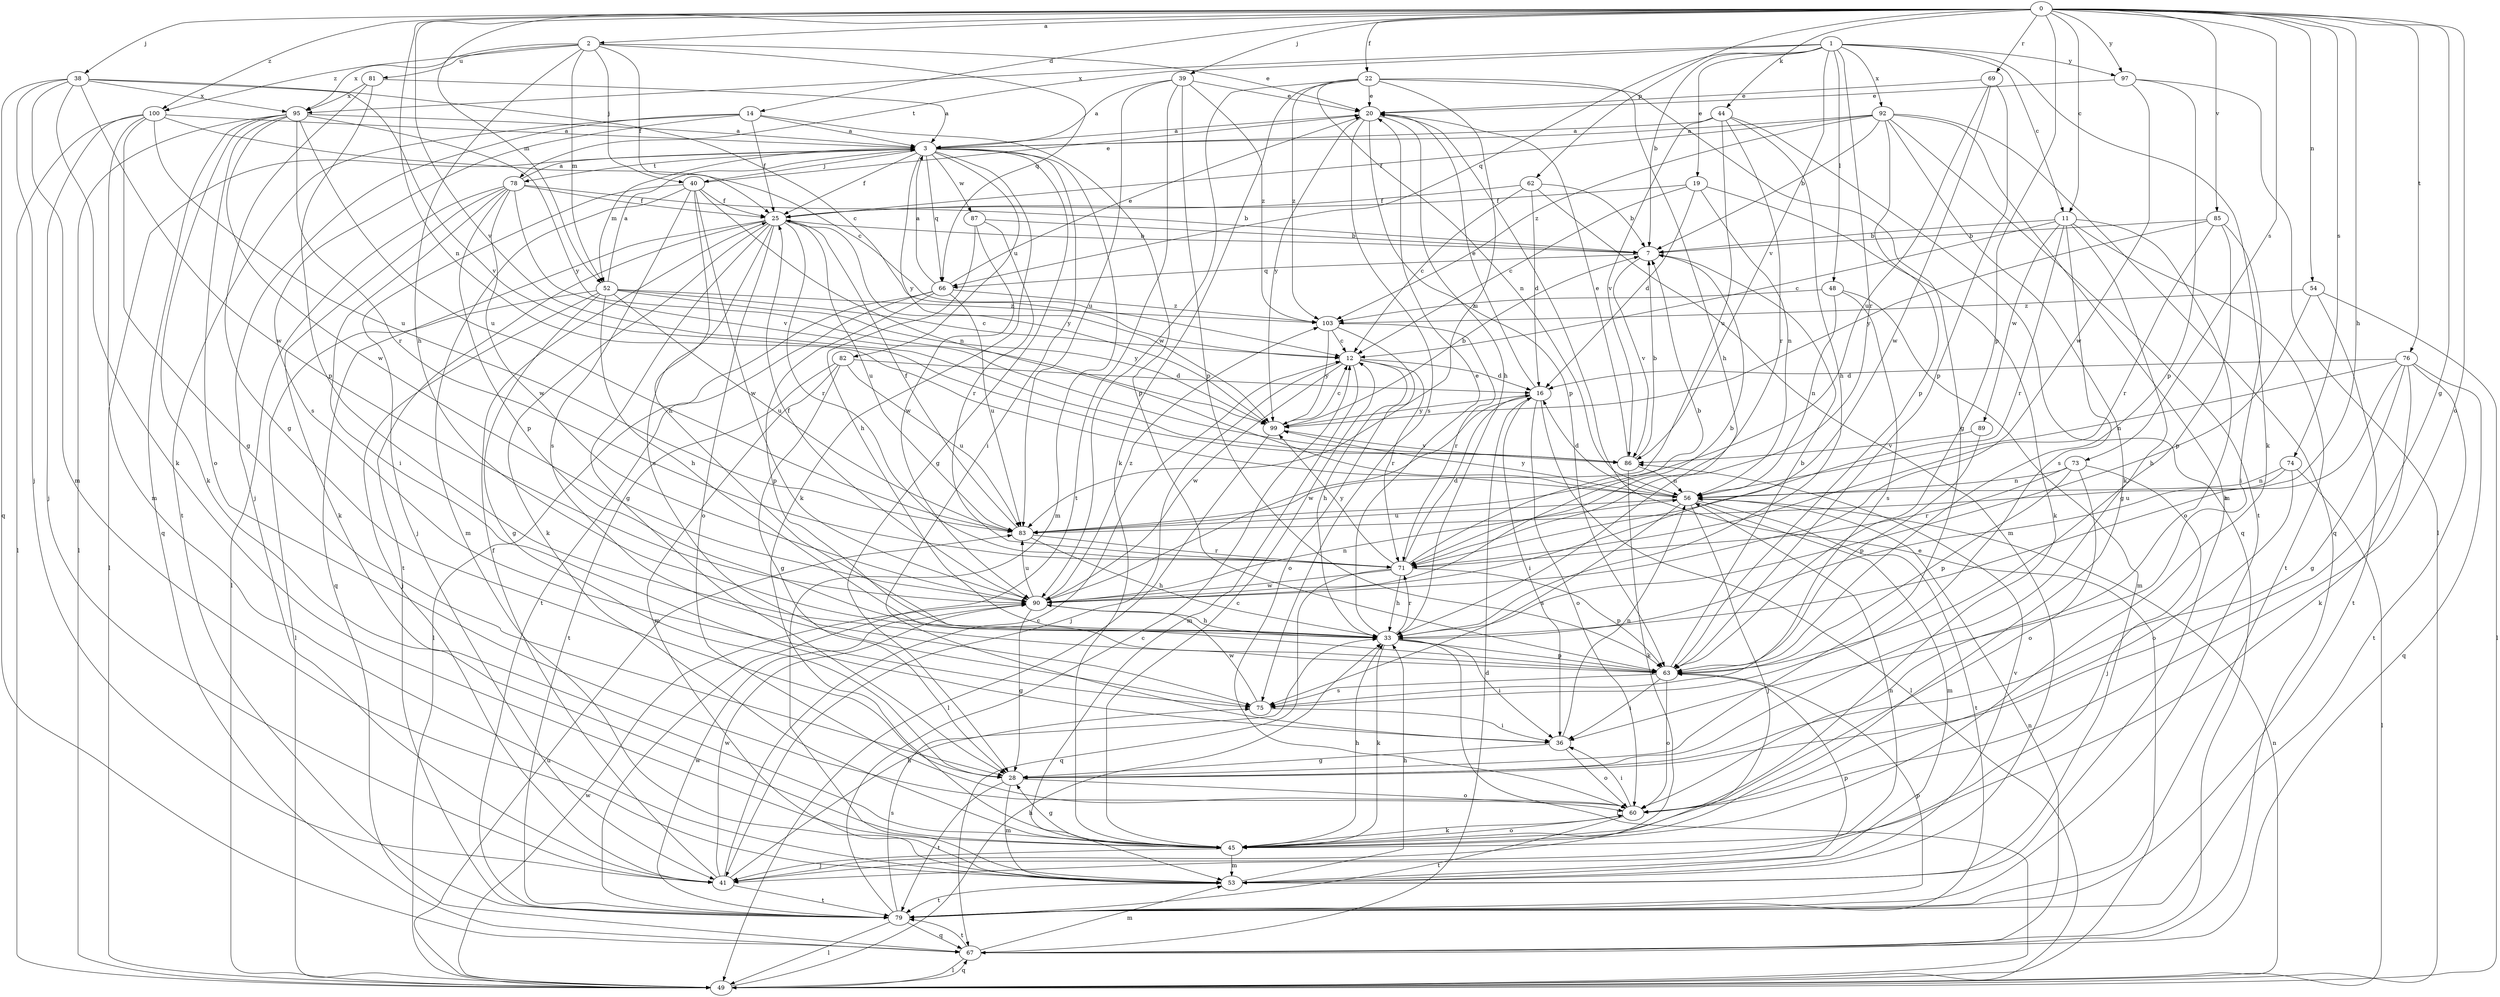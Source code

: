 strict digraph  {
0;
1;
2;
3;
7;
11;
12;
14;
16;
19;
20;
22;
25;
28;
33;
36;
38;
39;
40;
41;
44;
45;
48;
49;
52;
53;
54;
56;
60;
62;
63;
66;
67;
69;
71;
73;
74;
75;
76;
78;
79;
81;
82;
83;
85;
86;
87;
89;
90;
92;
95;
97;
99;
100;
103;
0 -> 2  [label=a];
0 -> 11  [label=c];
0 -> 14  [label=d];
0 -> 22  [label=f];
0 -> 28  [label=g];
0 -> 33  [label=h];
0 -> 38  [label=j];
0 -> 39  [label=j];
0 -> 44  [label=k];
0 -> 52  [label=m];
0 -> 54  [label=n];
0 -> 56  [label=n];
0 -> 60  [label=o];
0 -> 62  [label=p];
0 -> 63  [label=p];
0 -> 69  [label=r];
0 -> 73  [label=s];
0 -> 74  [label=s];
0 -> 76  [label=t];
0 -> 85  [label=v];
0 -> 86  [label=v];
0 -> 97  [label=y];
0 -> 100  [label=z];
1 -> 7  [label=b];
1 -> 11  [label=c];
1 -> 19  [label=e];
1 -> 45  [label=k];
1 -> 48  [label=l];
1 -> 66  [label=q];
1 -> 71  [label=r];
1 -> 78  [label=t];
1 -> 86  [label=v];
1 -> 92  [label=x];
1 -> 95  [label=x];
1 -> 97  [label=y];
2 -> 20  [label=e];
2 -> 25  [label=f];
2 -> 33  [label=h];
2 -> 40  [label=j];
2 -> 52  [label=m];
2 -> 66  [label=q];
2 -> 81  [label=u];
2 -> 95  [label=x];
2 -> 100  [label=z];
3 -> 25  [label=f];
3 -> 28  [label=g];
3 -> 36  [label=i];
3 -> 40  [label=j];
3 -> 45  [label=k];
3 -> 49  [label=l];
3 -> 52  [label=m];
3 -> 53  [label=m];
3 -> 66  [label=q];
3 -> 78  [label=t];
3 -> 82  [label=u];
3 -> 87  [label=w];
3 -> 99  [label=y];
7 -> 66  [label=q];
7 -> 86  [label=v];
11 -> 7  [label=b];
11 -> 12  [label=c];
11 -> 28  [label=g];
11 -> 60  [label=o];
11 -> 71  [label=r];
11 -> 75  [label=s];
11 -> 79  [label=t];
11 -> 89  [label=w];
12 -> 16  [label=d];
12 -> 33  [label=h];
12 -> 41  [label=j];
12 -> 53  [label=m];
12 -> 71  [label=r];
12 -> 90  [label=w];
14 -> 3  [label=a];
14 -> 25  [label=f];
14 -> 41  [label=j];
14 -> 63  [label=p];
14 -> 75  [label=s];
14 -> 79  [label=t];
16 -> 20  [label=e];
16 -> 36  [label=i];
16 -> 49  [label=l];
16 -> 60  [label=o];
16 -> 90  [label=w];
16 -> 99  [label=y];
19 -> 12  [label=c];
19 -> 16  [label=d];
19 -> 25  [label=f];
19 -> 45  [label=k];
19 -> 56  [label=n];
20 -> 3  [label=a];
20 -> 33  [label=h];
20 -> 63  [label=p];
20 -> 75  [label=s];
20 -> 99  [label=y];
22 -> 20  [label=e];
22 -> 28  [label=g];
22 -> 33  [label=h];
22 -> 45  [label=k];
22 -> 56  [label=n];
22 -> 83  [label=u];
22 -> 90  [label=w];
22 -> 103  [label=z];
25 -> 7  [label=b];
25 -> 28  [label=g];
25 -> 45  [label=k];
25 -> 60  [label=o];
25 -> 67  [label=q];
25 -> 71  [label=r];
25 -> 75  [label=s];
25 -> 79  [label=t];
25 -> 83  [label=u];
25 -> 99  [label=y];
28 -> 53  [label=m];
28 -> 60  [label=o];
28 -> 79  [label=t];
33 -> 20  [label=e];
33 -> 36  [label=i];
33 -> 45  [label=k];
33 -> 49  [label=l];
33 -> 63  [label=p];
33 -> 71  [label=r];
36 -> 28  [label=g];
36 -> 56  [label=n];
36 -> 60  [label=o];
38 -> 12  [label=c];
38 -> 41  [label=j];
38 -> 45  [label=k];
38 -> 53  [label=m];
38 -> 67  [label=q];
38 -> 86  [label=v];
38 -> 90  [label=w];
38 -> 95  [label=x];
39 -> 3  [label=a];
39 -> 20  [label=e];
39 -> 63  [label=p];
39 -> 79  [label=t];
39 -> 83  [label=u];
39 -> 103  [label=z];
40 -> 20  [label=e];
40 -> 25  [label=f];
40 -> 33  [label=h];
40 -> 41  [label=j];
40 -> 53  [label=m];
40 -> 56  [label=n];
40 -> 75  [label=s];
40 -> 90  [label=w];
41 -> 12  [label=c];
41 -> 25  [label=f];
41 -> 33  [label=h];
41 -> 56  [label=n];
41 -> 79  [label=t];
41 -> 90  [label=w];
44 -> 3  [label=a];
44 -> 33  [label=h];
44 -> 67  [label=q];
44 -> 71  [label=r];
44 -> 83  [label=u];
44 -> 86  [label=v];
45 -> 12  [label=c];
45 -> 28  [label=g];
45 -> 33  [label=h];
45 -> 41  [label=j];
45 -> 53  [label=m];
45 -> 60  [label=o];
48 -> 53  [label=m];
48 -> 56  [label=n];
48 -> 75  [label=s];
48 -> 103  [label=z];
49 -> 20  [label=e];
49 -> 33  [label=h];
49 -> 56  [label=n];
49 -> 67  [label=q];
49 -> 83  [label=u];
49 -> 90  [label=w];
52 -> 3  [label=a];
52 -> 12  [label=c];
52 -> 28  [label=g];
52 -> 33  [label=h];
52 -> 41  [label=j];
52 -> 49  [label=l];
52 -> 83  [label=u];
52 -> 99  [label=y];
52 -> 103  [label=z];
53 -> 33  [label=h];
53 -> 63  [label=p];
53 -> 79  [label=t];
53 -> 86  [label=v];
54 -> 33  [label=h];
54 -> 49  [label=l];
54 -> 79  [label=t];
54 -> 103  [label=z];
56 -> 16  [label=d];
56 -> 41  [label=j];
56 -> 53  [label=m];
56 -> 75  [label=s];
56 -> 79  [label=t];
56 -> 83  [label=u];
56 -> 99  [label=y];
60 -> 36  [label=i];
60 -> 45  [label=k];
60 -> 79  [label=t];
62 -> 7  [label=b];
62 -> 12  [label=c];
62 -> 16  [label=d];
62 -> 25  [label=f];
62 -> 53  [label=m];
63 -> 7  [label=b];
63 -> 36  [label=i];
63 -> 60  [label=o];
63 -> 75  [label=s];
66 -> 3  [label=a];
66 -> 20  [label=e];
66 -> 49  [label=l];
66 -> 63  [label=p];
66 -> 79  [label=t];
66 -> 83  [label=u];
66 -> 103  [label=z];
67 -> 16  [label=d];
67 -> 49  [label=l];
67 -> 53  [label=m];
67 -> 56  [label=n];
67 -> 79  [label=t];
69 -> 20  [label=e];
69 -> 63  [label=p];
69 -> 83  [label=u];
69 -> 90  [label=w];
71 -> 7  [label=b];
71 -> 16  [label=d];
71 -> 33  [label=h];
71 -> 63  [label=p];
71 -> 67  [label=q];
71 -> 90  [label=w];
71 -> 99  [label=y];
73 -> 41  [label=j];
73 -> 56  [label=n];
73 -> 60  [label=o];
73 -> 63  [label=p];
73 -> 71  [label=r];
74 -> 49  [label=l];
74 -> 56  [label=n];
74 -> 60  [label=o];
74 -> 83  [label=u];
75 -> 36  [label=i];
75 -> 90  [label=w];
76 -> 16  [label=d];
76 -> 28  [label=g];
76 -> 33  [label=h];
76 -> 45  [label=k];
76 -> 56  [label=n];
76 -> 67  [label=q];
76 -> 79  [label=t];
78 -> 3  [label=a];
78 -> 7  [label=b];
78 -> 25  [label=f];
78 -> 36  [label=i];
78 -> 45  [label=k];
78 -> 49  [label=l];
78 -> 63  [label=p];
78 -> 86  [label=v];
78 -> 90  [label=w];
79 -> 12  [label=c];
79 -> 49  [label=l];
79 -> 63  [label=p];
79 -> 67  [label=q];
79 -> 75  [label=s];
79 -> 90  [label=w];
81 -> 3  [label=a];
81 -> 28  [label=g];
81 -> 63  [label=p];
81 -> 95  [label=x];
82 -> 16  [label=d];
82 -> 28  [label=g];
82 -> 53  [label=m];
82 -> 79  [label=t];
82 -> 83  [label=u];
83 -> 25  [label=f];
83 -> 33  [label=h];
83 -> 71  [label=r];
85 -> 7  [label=b];
85 -> 36  [label=i];
85 -> 63  [label=p];
85 -> 71  [label=r];
85 -> 99  [label=y];
86 -> 7  [label=b];
86 -> 20  [label=e];
86 -> 45  [label=k];
86 -> 56  [label=n];
87 -> 7  [label=b];
87 -> 33  [label=h];
87 -> 71  [label=r];
87 -> 90  [label=w];
89 -> 63  [label=p];
89 -> 86  [label=v];
90 -> 7  [label=b];
90 -> 25  [label=f];
90 -> 28  [label=g];
90 -> 33  [label=h];
90 -> 56  [label=n];
90 -> 83  [label=u];
90 -> 103  [label=z];
92 -> 3  [label=a];
92 -> 7  [label=b];
92 -> 25  [label=f];
92 -> 45  [label=k];
92 -> 53  [label=m];
92 -> 63  [label=p];
92 -> 67  [label=q];
92 -> 79  [label=t];
92 -> 103  [label=z];
95 -> 3  [label=a];
95 -> 45  [label=k];
95 -> 49  [label=l];
95 -> 60  [label=o];
95 -> 67  [label=q];
95 -> 71  [label=r];
95 -> 83  [label=u];
95 -> 90  [label=w];
95 -> 99  [label=y];
97 -> 20  [label=e];
97 -> 49  [label=l];
97 -> 63  [label=p];
97 -> 90  [label=w];
99 -> 7  [label=b];
99 -> 12  [label=c];
99 -> 49  [label=l];
99 -> 86  [label=v];
100 -> 3  [label=a];
100 -> 12  [label=c];
100 -> 28  [label=g];
100 -> 41  [label=j];
100 -> 49  [label=l];
100 -> 53  [label=m];
100 -> 83  [label=u];
103 -> 12  [label=c];
103 -> 60  [label=o];
103 -> 71  [label=r];
103 -> 99  [label=y];
}
